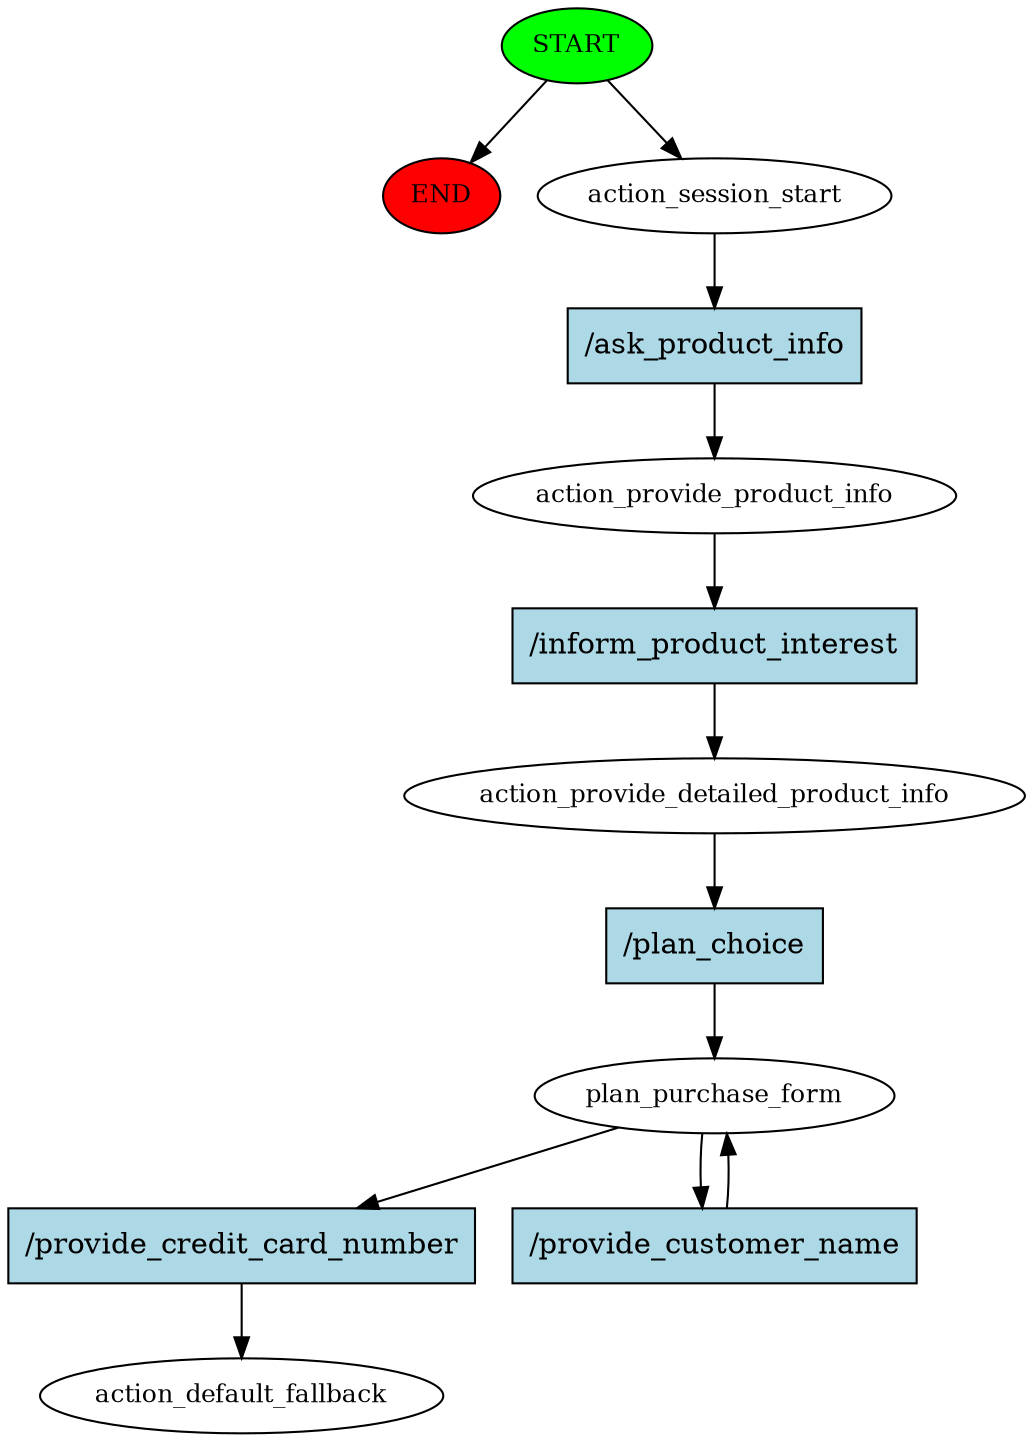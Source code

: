digraph  {
0 [class="start active", fillcolor=green, fontsize=12, label=START, style=filled];
"-1" [class=end, fillcolor=red, fontsize=12, label=END, style=filled];
1 [class=active, fontsize=12, label=action_session_start];
2 [class=active, fontsize=12, label=action_provide_product_info];
3 [class=active, fontsize=12, label=action_provide_detailed_product_info];
4 [class=active, fontsize=12, label=plan_purchase_form];
6 [class="dashed active", fontsize=12, label=action_default_fallback];
7 [class="intent active", fillcolor=lightblue, label="/ask_product_info", shape=rect, style=filled];
8 [class="intent active", fillcolor=lightblue, label="/inform_product_interest", shape=rect, style=filled];
9 [class="intent active", fillcolor=lightblue, label="/plan_choice", shape=rect, style=filled];
10 [class="intent active", fillcolor=lightblue, label="/provide_credit_card_number", shape=rect, style=filled];
11 [class="intent active", fillcolor=lightblue, label="/provide_customer_name", shape=rect, style=filled];
0 -> "-1"  [class="", key=NONE, label=""];
0 -> 1  [class=active, key=NONE, label=""];
1 -> 7  [class=active, key=0];
2 -> 8  [class=active, key=0];
3 -> 9  [class=active, key=0];
4 -> 10  [class=active, key=0];
4 -> 11  [class=active, key=0];
7 -> 2  [class=active, key=0];
8 -> 3  [class=active, key=0];
9 -> 4  [class=active, key=0];
10 -> 6  [class=active, key=0];
11 -> 4  [class=active, key=0];
}
